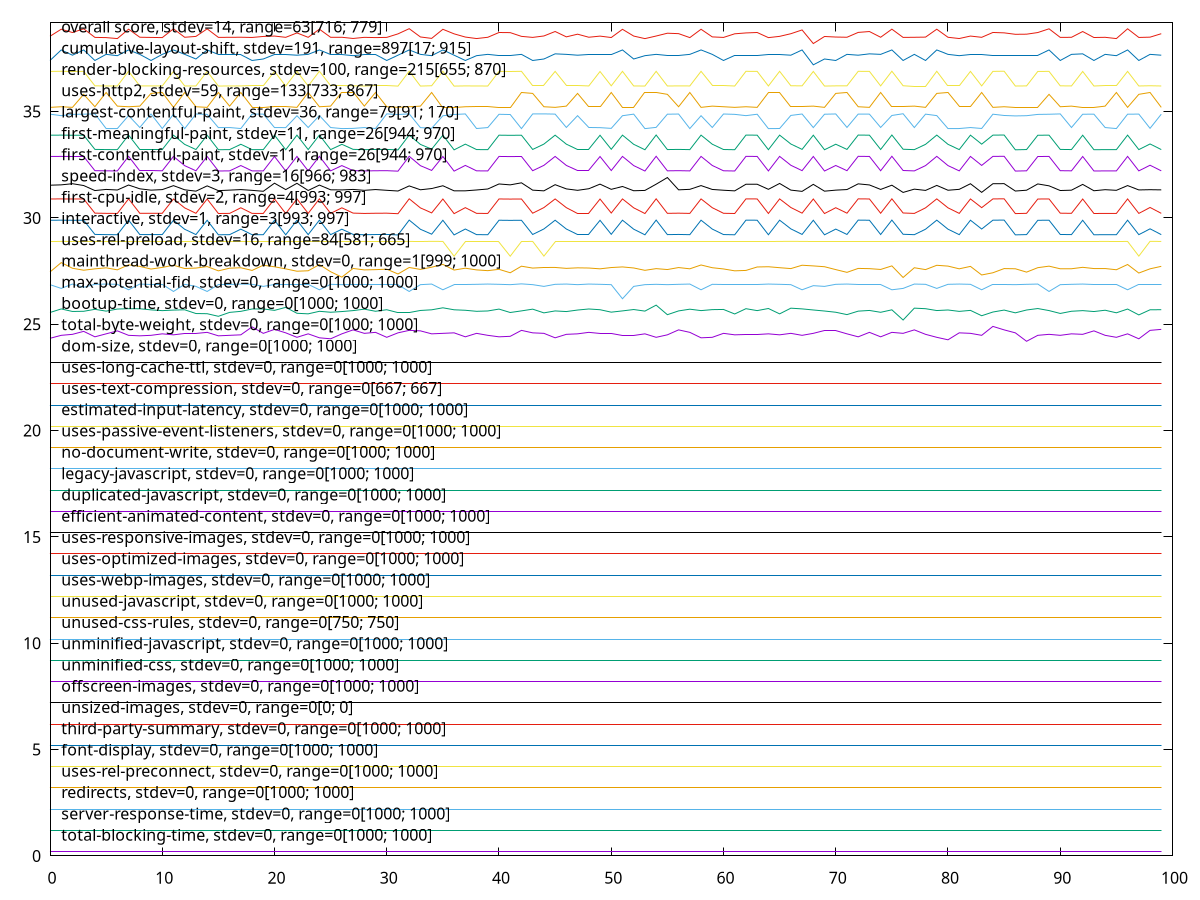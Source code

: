 $_totalBlockingTime <<EOF
0.2
0.2
0.2
0.2
0.2
0.2
0.2
0.2
0.2
0.2
0.2
0.2
0.2
0.2
0.2
0.2
0.2
0.2
0.2
0.2
0.2
0.2
0.2
0.2
0.2
0.2
0.2
0.2
0.2
0.2
0.2
0.2
0.2
0.2
0.2
0.2
0.2
0.2
0.2
0.2
0.2
0.2
0.2
0.2
0.2
0.2
0.2
0.2
0.2
0.2
0.2
0.2
0.2
0.2
0.2
0.2
0.2
0.2
0.2
0.2
0.2
0.2
0.2
0.2
0.2
0.2
0.2
0.2
0.2
0.2
0.2
0.2
0.2
0.2
0.2
0.2
0.2
0.2
0.2
0.2
0.2
0.2
0.2
0.2
0.2
0.2
0.2
0.2
0.2
0.2
0.2
0.2
0.2
0.2
0.2
0.2
0.2
0.2
0.2
0.2
EOF
$_serverResponseTime <<EOF
1.2
1.2
1.2
1.2
1.2
1.2
1.2
1.2
1.2
1.2
1.2
1.2
1.2
1.2
1.2
1.2
1.2
1.2
1.2
1.2
1.2
1.2
1.2
1.2
1.2
1.2
1.2
1.2
1.2
1.2
1.2
1.2
1.2
1.2
1.2
1.2
1.2
1.2
1.2
1.2
1.2
1.2
1.2
1.2
1.2
1.2
1.2
1.2
1.2
1.2
1.2
1.2
1.2
1.2
1.2
1.2
1.2
1.2
1.2
1.2
1.2
1.2
1.2
1.2
1.2
1.2
1.2
1.2
1.2
1.2
1.2
1.2
1.2
1.2
1.2
1.2
1.2
1.2
1.2
1.2
1.2
1.2
1.2
1.2
1.2
1.2
1.2
1.2
1.2
1.2
1.2
1.2
1.2
1.2
1.2
1.2
1.2
1.2
1.2
1.2
EOF
$_redirects <<EOF
2.2
2.2
2.2
2.2
2.2
2.2
2.2
2.2
2.2
2.2
2.2
2.2
2.2
2.2
2.2
2.2
2.2
2.2
2.2
2.2
2.2
2.2
2.2
2.2
2.2
2.2
2.2
2.2
2.2
2.2
2.2
2.2
2.2
2.2
2.2
2.2
2.2
2.2
2.2
2.2
2.2
2.2
2.2
2.2
2.2
2.2
2.2
2.2
2.2
2.2
2.2
2.2
2.2
2.2
2.2
2.2
2.2
2.2
2.2
2.2
2.2
2.2
2.2
2.2
2.2
2.2
2.2
2.2
2.2
2.2
2.2
2.2
2.2
2.2
2.2
2.2
2.2
2.2
2.2
2.2
2.2
2.2
2.2
2.2
2.2
2.2
2.2
2.2
2.2
2.2
2.2
2.2
2.2
2.2
2.2
2.2
2.2
2.2
2.2
2.2
EOF
$_usesRelPreconnect <<EOF
3.2
3.2
3.2
3.2
3.2
3.2
3.2
3.2
3.2
3.2
3.2
3.2
3.2
3.2
3.2
3.2
3.2
3.2
3.2
3.2
3.2
3.2
3.2
3.2
3.2
3.2
3.2
3.2
3.2
3.2
3.2
3.2
3.2
3.2
3.2
3.2
3.2
3.2
3.2
3.2
3.2
3.2
3.2
3.2
3.2
3.2
3.2
3.2
3.2
3.2
3.2
3.2
3.2
3.2
3.2
3.2
3.2
3.2
3.2
3.2
3.2
3.2
3.2
3.2
3.2
3.2
3.2
3.2
3.2
3.2
3.2
3.2
3.2
3.2
3.2
3.2
3.2
3.2
3.2
3.2
3.2
3.2
3.2
3.2
3.2
3.2
3.2
3.2
3.2
3.2
3.2
3.2
3.2
3.2
3.2
3.2
3.2
3.2
3.2
3.2
EOF
$_fontDisplay <<EOF
4.2
4.2
4.2
4.2
4.2
4.2
4.2
4.2
4.2
4.2
4.2
4.2
4.2
4.2
4.2
4.2
4.2
4.2
4.2
4.2
4.2
4.2
4.2
4.2
4.2
4.2
4.2
4.2
4.2
4.2
4.2
4.2
4.2
4.2
4.2
4.2
4.2
4.2
4.2
4.2
4.2
4.2
4.2
4.2
4.2
4.2
4.2
4.2
4.2
4.2
4.2
4.2
4.2
4.2
4.2
4.2
4.2
4.2
4.2
4.2
4.2
4.2
4.2
4.2
4.2
4.2
4.2
4.2
4.2
4.2
4.2
4.2
4.2
4.2
4.2
4.2
4.2
4.2
4.2
4.2
4.2
4.2
4.2
4.2
4.2
4.2
4.2
4.2
4.2
4.2
4.2
4.2
4.2
4.2
4.2
4.2
4.2
4.2
4.2
4.2
EOF
$_thirdPartySummary <<EOF
5.2
5.2
5.2
5.2
5.2
5.2
5.2
5.2
5.2
5.2
5.2
5.2
5.2
5.2
5.2
5.2
5.2
5.2
5.2
5.2
5.2
5.2
5.2
5.2
5.2
5.2
5.2
5.2
5.2
5.2
5.2
5.2
5.2
5.2
5.2
5.2
5.2
5.2
5.2
5.2
5.2
5.2
5.2
5.2
5.2
5.2
5.2
5.2
5.2
5.2
5.2
5.2
5.2
5.2
5.2
5.2
5.2
5.2
5.2
5.2
5.2
5.2
5.2
5.2
5.2
5.2
5.2
5.2
5.2
5.2
5.2
5.2
5.2
5.2
5.2
5.2
5.2
5.2
5.2
5.2
5.2
5.2
5.2
5.2
5.2
5.2
5.2
5.2
5.2
5.2
5.2
5.2
5.2
5.2
5.2
5.2
5.2
5.2
5.2
5.2
EOF
$_unsizedImages <<EOF
6.2
6.2
6.2
6.2
6.2
6.2
6.2
6.2
6.2
6.2
6.2
6.2
6.2
6.2
6.2
6.2
6.2
6.2
6.2
6.2
6.2
6.2
6.2
6.2
6.2
6.2
6.2
6.2
6.2
6.2
6.2
6.2
6.2
6.2
6.2
6.2
6.2
6.2
6.2
6.2
6.2
6.2
6.2
6.2
6.2
6.2
6.2
6.2
6.2
6.2
6.2
6.2
6.2
6.2
6.2
6.2
6.2
6.2
6.2
6.2
6.2
6.2
6.2
6.2
6.2
6.2
6.2
6.2
6.2
6.2
6.2
6.2
6.2
6.2
6.2
6.2
6.2
6.2
6.2
6.2
6.2
6.2
6.2
6.2
6.2
6.2
6.2
6.2
6.2
6.2
6.2
6.2
6.2
6.2
6.2
6.2
6.2
6.2
6.2
6.2
EOF
$_offscreenImages <<EOF
7.2
7.2
7.2
7.2
7.2
7.2
7.2
7.2
7.2
7.2
7.2
7.2
7.2
7.2
7.2
7.2
7.2
7.2
7.2
7.2
7.2
7.2
7.2
7.2
7.2
7.2
7.2
7.2
7.2
7.2
7.2
7.2
7.2
7.2
7.2
7.2
7.2
7.2
7.2
7.2
7.2
7.2
7.2
7.2
7.2
7.2
7.2
7.2
7.2
7.2
7.2
7.2
7.2
7.2
7.2
7.2
7.2
7.2
7.2
7.2
7.2
7.2
7.2
7.2
7.2
7.2
7.2
7.2
7.2
7.2
7.2
7.2
7.2
7.2
7.2
7.2
7.2
7.2
7.2
7.2
7.2
7.2
7.2
7.2
7.2
7.2
7.2
7.2
7.2
7.2
7.2
7.2
7.2
7.2
7.2
7.2
7.2
7.2
7.2
7.2
EOF
$_unminifiedCss <<EOF
8.2
8.2
8.2
8.2
8.2
8.2
8.2
8.2
8.2
8.2
8.2
8.2
8.2
8.2
8.2
8.2
8.2
8.2
8.2
8.2
8.2
8.2
8.2
8.2
8.2
8.2
8.2
8.2
8.2
8.2
8.2
8.2
8.2
8.2
8.2
8.2
8.2
8.2
8.2
8.2
8.2
8.2
8.2
8.2
8.2
8.2
8.2
8.2
8.2
8.2
8.2
8.2
8.2
8.2
8.2
8.2
8.2
8.2
8.2
8.2
8.2
8.2
8.2
8.2
8.2
8.2
8.2
8.2
8.2
8.2
8.2
8.2
8.2
8.2
8.2
8.2
8.2
8.2
8.2
8.2
8.2
8.2
8.2
8.2
8.2
8.2
8.2
8.2
8.2
8.2
8.2
8.2
8.2
8.2
8.2
8.2
8.2
8.2
8.2
8.2
EOF
$_unminifiedJavascript <<EOF
9.2
9.2
9.2
9.2
9.2
9.2
9.2
9.2
9.2
9.2
9.2
9.2
9.2
9.2
9.2
9.2
9.2
9.2
9.2
9.2
9.2
9.2
9.2
9.2
9.2
9.2
9.2
9.2
9.2
9.2
9.2
9.2
9.2
9.2
9.2
9.2
9.2
9.2
9.2
9.2
9.2
9.2
9.2
9.2
9.2
9.2
9.2
9.2
9.2
9.2
9.2
9.2
9.2
9.2
9.2
9.2
9.2
9.2
9.2
9.2
9.2
9.2
9.2
9.2
9.2
9.2
9.2
9.2
9.2
9.2
9.2
9.2
9.2
9.2
9.2
9.2
9.2
9.2
9.2
9.2
9.2
9.2
9.2
9.2
9.2
9.2
9.2
9.2
9.2
9.2
9.2
9.2
9.2
9.2
9.2
9.2
9.2
9.2
9.2
9.2
EOF
$_unusedCssRules <<EOF
10.2
10.2
10.2
10.2
10.2
10.2
10.2
10.2
10.2
10.2
10.2
10.2
10.2
10.2
10.2
10.2
10.2
10.2
10.2
10.2
10.2
10.2
10.2
10.2
10.2
10.2
10.2
10.2
10.2
10.2
10.2
10.2
10.2
10.2
10.2
10.2
10.2
10.2
10.2
10.2
10.2
10.2
10.2
10.2
10.2
10.2
10.2
10.2
10.2
10.2
10.2
10.2
10.2
10.2
10.2
10.2
10.2
10.2
10.2
10.2
10.2
10.2
10.2
10.2
10.2
10.2
10.2
10.2
10.2
10.2
10.2
10.2
10.2
10.2
10.2
10.2
10.2
10.2
10.2
10.2
10.2
10.2
10.2
10.2
10.2
10.2
10.2
10.2
10.2
10.2
10.2
10.2
10.2
10.2
10.2
10.2
10.2
10.2
10.2
10.2
EOF
$_unusedJavascript <<EOF
11.2
11.2
11.2
11.2
11.2
11.2
11.2
11.2
11.2
11.2
11.2
11.2
11.2
11.2
11.2
11.2
11.2
11.2
11.2
11.2
11.2
11.2
11.2
11.2
11.2
11.2
11.2
11.2
11.2
11.2
11.2
11.2
11.2
11.2
11.2
11.2
11.2
11.2
11.2
11.2
11.2
11.2
11.2
11.2
11.2
11.2
11.2
11.2
11.2
11.2
11.2
11.2
11.2
11.2
11.2
11.2
11.2
11.2
11.2
11.2
11.2
11.2
11.2
11.2
11.2
11.2
11.2
11.2
11.2
11.2
11.2
11.2
11.2
11.2
11.2
11.2
11.2
11.2
11.2
11.2
11.2
11.2
11.2
11.2
11.2
11.2
11.2
11.2
11.2
11.2
11.2
11.2
11.2
11.2
11.2
11.2
11.2
11.2
11.2
11.2
EOF
$_usesWebpImages <<EOF
12.2
12.2
12.2
12.2
12.2
12.2
12.2
12.2
12.2
12.2
12.2
12.2
12.2
12.2
12.2
12.2
12.2
12.2
12.2
12.2
12.2
12.2
12.2
12.2
12.2
12.2
12.2
12.2
12.2
12.2
12.2
12.2
12.2
12.2
12.2
12.2
12.2
12.2
12.2
12.2
12.2
12.2
12.2
12.2
12.2
12.2
12.2
12.2
12.2
12.2
12.2
12.2
12.2
12.2
12.2
12.2
12.2
12.2
12.2
12.2
12.2
12.2
12.2
12.2
12.2
12.2
12.2
12.2
12.2
12.2
12.2
12.2
12.2
12.2
12.2
12.2
12.2
12.2
12.2
12.2
12.2
12.2
12.2
12.2
12.2
12.2
12.2
12.2
12.2
12.2
12.2
12.2
12.2
12.2
12.2
12.2
12.2
12.2
12.2
12.2
EOF
$_usesOptimizedImages <<EOF
13.2
13.2
13.2
13.2
13.2
13.2
13.2
13.2
13.2
13.2
13.2
13.2
13.2
13.2
13.2
13.2
13.2
13.2
13.2
13.2
13.2
13.2
13.2
13.2
13.2
13.2
13.2
13.2
13.2
13.2
13.2
13.2
13.2
13.2
13.2
13.2
13.2
13.2
13.2
13.2
13.2
13.2
13.2
13.2
13.2
13.2
13.2
13.2
13.2
13.2
13.2
13.2
13.2
13.2
13.2
13.2
13.2
13.2
13.2
13.2
13.2
13.2
13.2
13.2
13.2
13.2
13.2
13.2
13.2
13.2
13.2
13.2
13.2
13.2
13.2
13.2
13.2
13.2
13.2
13.2
13.2
13.2
13.2
13.2
13.2
13.2
13.2
13.2
13.2
13.2
13.2
13.2
13.2
13.2
13.2
13.2
13.2
13.2
13.2
13.2
EOF
$_usesResponsiveImages <<EOF
14.2
14.2
14.2
14.2
14.2
14.2
14.2
14.2
14.2
14.2
14.2
14.2
14.2
14.2
14.2
14.2
14.2
14.2
14.2
14.2
14.2
14.2
14.2
14.2
14.2
14.2
14.2
14.2
14.2
14.2
14.2
14.2
14.2
14.2
14.2
14.2
14.2
14.2
14.2
14.2
14.2
14.2
14.2
14.2
14.2
14.2
14.2
14.2
14.2
14.2
14.2
14.2
14.2
14.2
14.2
14.2
14.2
14.2
14.2
14.2
14.2
14.2
14.2
14.2
14.2
14.2
14.2
14.2
14.2
14.2
14.2
14.2
14.2
14.2
14.2
14.2
14.2
14.2
14.2
14.2
14.2
14.2
14.2
14.2
14.2
14.2
14.2
14.2
14.2
14.2
14.2
14.2
14.2
14.2
14.2
14.2
14.2
14.2
14.2
14.2
EOF
$_efficientAnimatedContent <<EOF
15.2
15.2
15.2
15.2
15.2
15.2
15.2
15.2
15.2
15.2
15.2
15.2
15.2
15.2
15.2
15.2
15.2
15.2
15.2
15.2
15.2
15.2
15.2
15.2
15.2
15.2
15.2
15.2
15.2
15.2
15.2
15.2
15.2
15.2
15.2
15.2
15.2
15.2
15.2
15.2
15.2
15.2
15.2
15.2
15.2
15.2
15.2
15.2
15.2
15.2
15.2
15.2
15.2
15.2
15.2
15.2
15.2
15.2
15.2
15.2
15.2
15.2
15.2
15.2
15.2
15.2
15.2
15.2
15.2
15.2
15.2
15.2
15.2
15.2
15.2
15.2
15.2
15.2
15.2
15.2
15.2
15.2
15.2
15.2
15.2
15.2
15.2
15.2
15.2
15.2
15.2
15.2
15.2
15.2
15.2
15.2
15.2
15.2
15.2
15.2
EOF
$_duplicatedJavascript <<EOF
16.2
16.2
16.2
16.2
16.2
16.2
16.2
16.2
16.2
16.2
16.2
16.2
16.2
16.2
16.2
16.2
16.2
16.2
16.2
16.2
16.2
16.2
16.2
16.2
16.2
16.2
16.2
16.2
16.2
16.2
16.2
16.2
16.2
16.2
16.2
16.2
16.2
16.2
16.2
16.2
16.2
16.2
16.2
16.2
16.2
16.2
16.2
16.2
16.2
16.2
16.2
16.2
16.2
16.2
16.2
16.2
16.2
16.2
16.2
16.2
16.2
16.2
16.2
16.2
16.2
16.2
16.2
16.2
16.2
16.2
16.2
16.2
16.2
16.2
16.2
16.2
16.2
16.2
16.2
16.2
16.2
16.2
16.2
16.2
16.2
16.2
16.2
16.2
16.2
16.2
16.2
16.2
16.2
16.2
16.2
16.2
16.2
16.2
16.2
16.2
EOF
$_legacyJavascript <<EOF
17.2
17.2
17.2
17.2
17.2
17.2
17.2
17.2
17.2
17.2
17.2
17.2
17.2
17.2
17.2
17.2
17.2
17.2
17.2
17.2
17.2
17.2
17.2
17.2
17.2
17.2
17.2
17.2
17.2
17.2
17.2
17.2
17.2
17.2
17.2
17.2
17.2
17.2
17.2
17.2
17.2
17.2
17.2
17.2
17.2
17.2
17.2
17.2
17.2
17.2
17.2
17.2
17.2
17.2
17.2
17.2
17.2
17.2
17.2
17.2
17.2
17.2
17.2
17.2
17.2
17.2
17.2
17.2
17.2
17.2
17.2
17.2
17.2
17.2
17.2
17.2
17.2
17.2
17.2
17.2
17.2
17.2
17.2
17.2
17.2
17.2
17.2
17.2
17.2
17.2
17.2
17.2
17.2
17.2
17.2
17.2
17.2
17.2
17.2
17.2
EOF
$_noDocumentWrite <<EOF
18.2
18.2
18.2
18.2
18.2
18.2
18.2
18.2
18.2
18.2
18.2
18.2
18.2
18.2
18.2
18.2
18.2
18.2
18.2
18.2
18.2
18.2
18.2
18.2
18.2
18.2
18.2
18.2
18.2
18.2
18.2
18.2
18.2
18.2
18.2
18.2
18.2
18.2
18.2
18.2
18.2
18.2
18.2
18.2
18.2
18.2
18.2
18.2
18.2
18.2
18.2
18.2
18.2
18.2
18.2
18.2
18.2
18.2
18.2
18.2
18.2
18.2
18.2
18.2
18.2
18.2
18.2
18.2
18.2
18.2
18.2
18.2
18.2
18.2
18.2
18.2
18.2
18.2
18.2
18.2
18.2
18.2
18.2
18.2
18.2
18.2
18.2
18.2
18.2
18.2
18.2
18.2
18.2
18.2
18.2
18.2
18.2
18.2
18.2
18.2
EOF
$_usesPassiveEventListeners <<EOF
19.2
19.2
19.2
19.2
19.2
19.2
19.2
19.2
19.2
19.2
19.2
19.2
19.2
19.2
19.2
19.2
19.2
19.2
19.2
19.2
19.2
19.2
19.2
19.2
19.2
19.2
19.2
19.2
19.2
19.2
19.2
19.2
19.2
19.2
19.2
19.2
19.2
19.2
19.2
19.2
19.2
19.2
19.2
19.2
19.2
19.2
19.2
19.2
19.2
19.2
19.2
19.2
19.2
19.2
19.2
19.2
19.2
19.2
19.2
19.2
19.2
19.2
19.2
19.2
19.2
19.2
19.2
19.2
19.2
19.2
19.2
19.2
19.2
19.2
19.2
19.2
19.2
19.2
19.2
19.2
19.2
19.2
19.2
19.2
19.2
19.2
19.2
19.2
19.2
19.2
19.2
19.2
19.2
19.2
19.2
19.2
19.2
19.2
19.2
19.2
EOF
$_estimatedInputLatency <<EOF
20.2
20.2
20.2
20.2
20.2
20.2
20.2
20.2
20.2
20.2
20.2
20.2
20.2
20.2
20.2
20.2
20.2
20.2
20.2
20.2
20.2
20.2
20.2
20.2
20.2
20.2
20.2
20.2
20.2
20.2
20.2
20.2
20.2
20.2
20.2
20.2
20.2
20.2
20.2
20.2
20.2
20.2
20.2
20.2
20.2
20.2
20.2
20.2
20.2
20.2
20.2
20.2
20.2
20.2
20.2
20.2
20.2
20.2
20.2
20.2
20.2
20.2
20.2
20.2
20.2
20.2
20.2
20.2
20.2
20.2
20.2
20.2
20.2
20.2
20.2
20.2
20.2
20.2
20.2
20.2
20.2
20.2
20.2
20.2
20.2
20.2
20.2
20.2
20.2
20.2
20.2
20.2
20.2
20.2
20.2
20.2
20.2
20.2
20.2
20.2
EOF
$_usesTextCompression <<EOF
21.2
21.2
21.2
21.2
21.2
21.2
21.2
21.2
21.2
21.2
21.2
21.2
21.2
21.2
21.2
21.2
21.2
21.2
21.2
21.2
21.2
21.2
21.2
21.2
21.2
21.2
21.2
21.2
21.2
21.2
21.2
21.2
21.2
21.2
21.2
21.2
21.2
21.2
21.2
21.2
21.2
21.2
21.2
21.2
21.2
21.2
21.2
21.2
21.2
21.2
21.2
21.2
21.2
21.2
21.2
21.2
21.2
21.2
21.2
21.2
21.2
21.2
21.2
21.2
21.2
21.2
21.2
21.2
21.2
21.2
21.2
21.2
21.2
21.2
21.2
21.2
21.2
21.2
21.2
21.2
21.2
21.2
21.2
21.2
21.2
21.2
21.2
21.2
21.2
21.2
21.2
21.2
21.2
21.2
21.2
21.2
21.2
21.2
21.2
21.2
EOF
$_usesLongCacheTtl <<EOF
22.2
22.2
22.2
22.2
22.2
22.2
22.2
22.2
22.2
22.2
22.2
22.2
22.2
22.2
22.2
22.2
22.2
22.2
22.2
22.2
22.2
22.2
22.2
22.2
22.2
22.2
22.2
22.2
22.2
22.2
22.2
22.2
22.2
22.2
22.2
22.2
22.2
22.2
22.2
22.2
22.2
22.2
22.2
22.2
22.2
22.2
22.2
22.2
22.2
22.2
22.2
22.2
22.2
22.2
22.2
22.2
22.2
22.2
22.2
22.2
22.2
22.2
22.2
22.2
22.2
22.2
22.2
22.2
22.2
22.2
22.2
22.2
22.2
22.2
22.2
22.2
22.2
22.2
22.2
22.2
22.2
22.2
22.2
22.2
22.2
22.2
22.2
22.2
22.2
22.2
22.2
22.2
22.2
22.2
22.2
22.2
22.2
22.2
22.2
22.2
EOF
$_domSize <<EOF
23.2
23.2
23.2
23.2
23.2
23.2
23.2
23.2
23.2
23.2
23.2
23.2
23.2
23.2
23.2
23.2
23.2
23.2
23.2
23.2
23.2
23.2
23.2
23.2
23.2
23.2
23.2
23.2
23.2
23.2
23.2
23.2
23.2
23.2
23.2
23.2
23.2
23.2
23.2
23.2
23.2
23.2
23.2
23.2
23.2
23.2
23.2
23.2
23.2
23.2
23.2
23.2
23.2
23.2
23.2
23.2
23.2
23.2
23.2
23.2
23.2
23.2
23.2
23.2
23.2
23.2
23.2
23.2
23.2
23.2
23.2
23.2
23.2
23.2
23.2
23.2
23.2
23.2
23.2
23.2
23.2
23.2
23.2
23.2
23.2
23.2
23.2
23.2
23.2
23.2
23.2
23.2
23.2
23.2
23.2
23.2
23.2
23.2
23.2
23.2
EOF
$_totalByteWeight <<EOF
24.340045196118872
24.480065283282816
24.526730276019155
24.66672525422817
24.410048962462113
24.550062772387324
24.690051473357606
24.480065283282816
24.456726509675914
24.480065283282816
24.550062772387324
24.503391502412253
24.550062772387324
24.550062772387324
24.62006026149183
24.456726509675914
24.480065283282816
24.503391502412253
24.87667378087056
24.57339526875549
24.76004268522338
24.59672776512366
24.386716466093944
24.550062772387324
24.363383969725774
24.31670642251197
24.550062772387324
24.73671646609394
24.57339526875549
24.62006026149183
24.386716466093944
24.59672776512366
24.713383969725772
24.690051473357606
24.550062772387324
24.57339526875549
24.59672776512366
24.410048962462113
24.57339526875549
24.480065283282816
24.410048962462113
24.43338773606901
24.713383969725772
24.59672776512366
24.57339526875549
24.363383969725774
24.526730276019155
24.550062772387324
24.62006026149183
24.550062772387324
24.550062772387324
24.480065283282816
24.480065283282816
24.550062772387324
24.386716466093944
24.503391502412253
24.73671646609394
24.62006026149183
24.363383969725774
24.386716466093944
24.57339526875549
24.503391502412253
24.526730276019155
24.526730276019155
24.550062772387324
24.503391502412253
24.57339526875549
24.480065283282816
24.57339526875549
24.713383969725772
24.713383969725772
24.550062772387324
24.410048962462113
24.62006026149183
24.410048962462113
24.62006026149183
24.57339526875549
24.73671646609394
24.526730276019155
24.386716466093944
24.27002887529817
24.59672776512366
24.57339526875549
24.480065283282816
24.9
24.73671646609394
24.59672776512366
24.2
24.480065283282816
24.526730276019155
24.480065283282816
24.550062772387324
24.526730276019155
24.690051473357606
24.480065283282816
24.386716466093944
24.550062772387324
24.31670642251197
24.713383969725772
24.76004268522338
EOF
$_bootupTime <<EOF
25.553544315052257
25.720897600462223
25.60252570932446
25.610886692529817
25.70297479363959
25.618478340698015
25.715727071393108
25.733712390978877
25.72974557916903
25.677338885280378
25.64163182529707
25.66750254871665
25.680870845533498
25.50541652745453
25.496809404318398
25.374951891029244
25.558971439784376
25.607889899761425
25.718455391725353
25.720897600462223
25.6544102684553
25.79544448551881
25.517375607982327
25.490486480599166
25.61022201476584
25.56542637255511
25.598132646080117
25.64257671755392
25.710776738480284
25.611550640217732
25.68408761717364
25.537370209889293
25.537370209889293
25.649458136426457
25.680283833956715
25.77443260083651
25.681164101444665
25.658401550850424
25.609556606925793
25.625650742685398
25.71408260112891
25.553180950110313
25.629204513960985
25.711329284382792
25.53625348032413
25.62759183242549
25.597793425796638
25.669304515509292
25.71927085627108
25.684379065277405
25.569694970867296
25.628882333131397
25.69333298758189
25.619461509800036
25.9
25.450575125491447
25.62823743695225
25.709392627247386
25.642891336881394
25.68873114865686
25.697041478489457
25.484109935400312
25.732921762056463
25.642261933090193
25.741802854927688
25.489294970385544
25.757056355900062
25.723596474393148
25.67229438993782
25.623052632288633
25.56542637255511
25.45432654313341
25.61716492516416
25.65039001768485
25.56328168719784
25.679402084588176
25.2
25.75830369954996
25.73239391706085
25.645401994595126
25.671697757001457
25.605883824560088
25.65348509694361
25.401505496311856
25.57569495326104
25.667803296598876
25.537742053274123
25.671399186310357
25.7397288000841
25.644148058532185
25.508908815895712
25.6118823468017
25.64163182529707
25.598810530398648
25.659928982968157
25.539598297745705
25.71627398093456
25.439638203604133
25.681164101444665
25.685252427462565
EOF
$_maxPotentialFid <<EOF
26.86298050522678
26.68640821693876
26.891015864575046
26.73910348839692
26.878942737067746
26.891015864575046
26.878942737067746
26.621708521489413
26.891015864575046
26.878942737067746
26.878942737067746
26.543012632799233
26.878942737067746
26.7815906754882
26.543012632799233
26.878942737067746
26.878942737067746
26.891015864575046
26.878942737067746
26.7815906754882
26.891015864575046
26.891015864575046
26.878942737067746
26.878942737067746
26.621708521489413
26.878942737067746
26.86298050522678
26.878942737067746
26.878942737067746
26.878942737067746
26.878942737067746
26.878942737067746
26.543012632799233
26.86298050522678
26.891015864575046
26.621708521489413
26.86298050522678
26.86298050522678
26.878942737067746
26.891015864575046
26.878942737067746
26.86298050522678
26.9
26.86298050522678
26.7815906754882
26.878942737067746
26.891015864575046
26.86298050522678
26.891015864575046
26.878942737067746
26.86298050522678
26.2
26.7815906754882
26.86298050522678
26.878942737067746
26.86298050522678
26.878942737067746
26.891015864575046
26.621708521489413
26.878942737067746
26.86298050522678
26.86298050522678
26.878942737067746
26.878942737067746
26.891015864575046
26.878942737067746
26.86298050522678
26.621708521489413
26.815477170194768
26.7815906754882
26.878942737067746
26.891015864575046
26.878942737067746
26.878942737067746
26.878942737067746
26.621708521489413
26.68640821693876
26.891015864575046
26.878942737067746
26.68640821693876
26.878942737067746
26.891015864575046
26.878942737067746
26.621708521489413
26.878942737067746
26.878942737067746
26.86298050522678
26.878942737067746
26.891015864575046
26.543012632799233
26.86298050522678
26.878942737067746
26.891015864575046
26.878942737067746
26.878942737067746
26.878942737067746
26.621708521489413
26.878942737067746
26.878942737067746
26.878942737067746
EOF
$_mainthreadWorkBreakdown <<EOF
27.458884877896697
27.9
27.63502015245056
27.54189231563489
27.60626509001205
27.654403559304114
27.559666995937317
27.797047942618793
27.72139040685131
27.596790045778963
27.673937717537484
27.776675167471176
27.621082592165102
27.643246860110892
27.713492319407692
27.51219904871245
27.636745289637258
27.658612436220164
27.532061783569937
27.777150285864817
27.703129819730965
27.60495205085722
27.494744390093
27.51574176974473
27.80476937195714
27.470741442549315
27.217117031908828
27.624847064878857
27.557034900937335
27.568829193101863
27.591090737103656
27.364525398048382
27.67053943706132
27.578671961143495
27.68388186478041
27.816613442744146
27.549936688215844
27.636480081266235
27.556691113699653
27.52146427349471
27.58376885534807
27.422229022787572
27.731180703627835
27.642298114938008
27.67030903069477
27.672022916655568
27.62926557518522
27.653830550025216
27.645010116420003
27.607166826360128
27.667616758478708
27.696933451787064
27.64755721755272
27.536710729990038
27.616492345440278
27.57363502697408
27.667180138852608
27.608067766290795
27.788044249342235
27.6594157227194
27.60174444592341
27.51315278998967
27.5318859730368
27.694043749711927
27.70544857490062
27.660373595467917
27.618574056266276
27.776290339151117
27.74451717740001
27.70628578590081
27.570895522889323
27.441388008896972
27.626750772541502
27.616140462663264
27.57788563662025
27.7449643815528
27.2
27.65804194992154
27.571234811889195
27.773409531739777
27.73549890533357
27.607576443212245
27.721874108947635
27.31823188086839
27.422036277382578
27.618763089183837
27.609894499307913
27.452442798989686
27.66169232268565
27.733020407875397
27.608858844280235
27.610847459440066
27.677984094470677
27.6198695678669
27.620786210692565
27.564058632754843
27.81096383179189
27.408990666191766
27.607631046362197
27.723975072480016
EOF
$_usesRelPreload <<EOF
28.890789473684208
28.895394736842103
28.890789473684208
28.890789473684208
28.895394736842103
28.895394736842103
28.890789473684208
28.895394736842103
28.895394736842103
28.895394736842103
28.895394736842103
28.890789473684208
28.890789473684208
28.895394736842103
28.890789473684208
28.890789473684208
28.895394736842103
28.895394736842103
28.895394736842103
28.895394736842103
28.895394736842103
28.890789473684208
28.895394736842103
28.895394736842103
28.895394736842103
28.895394736842103
28.895394736842103
28.895394736842103
28.890789473684208
28.895394736842103
28.895394736842103
28.890789473684208
28.895394736842103
28.890789473684208
28.9
28.895394736842103
28.2
28.895394736842103
28.895394736842103
28.890789473684208
28.890789473684208
28.2
28.890789473684208
28.895394736842103
28.204605263157895
28.895394736842103
28.895394736842103
28.895394736842103
28.895394736842103
28.890789473684208
28.895394736842103
28.895394736842103
28.895394736842103
28.890789473684208
28.895394736842103
28.895394736842103
28.895394736842103
28.895394736842103
28.895394736842103
28.895394736842103
28.895394736842103
28.890789473684208
28.895394736842103
28.895394736842103
28.890789473684208
28.895394736842103
28.9
28.895394736842103
28.890789473684208
28.890789473684208
28.895394736842103
28.895394736842103
28.895394736842103
28.890789473684208
28.895394736842103
28.895394736842103
28.9
28.895394736842103
28.890789473684208
28.895394736842103
28.890789473684208
28.895394736842103
28.895394736842103
28.895394736842103
28.895394736842103
28.895394736842103
28.890789473684208
28.895394736842103
28.890789473684208
28.895394736842103
28.895394736842103
28.895394736842103
28.890789473684208
28.890789473684208
28.895394736842103
28.890789473684208
28.895394736842103
28.204605263157895
28.9
28.895394736842103
EOF
$_interactive <<EOF
29.89203040454319
29.894799515295848
29.890268482265355
29.8913877882489
29.224915069722393
29.21590010780002
29.211632439044763
29.8973715613759
29.218321996404313
29.21851533070054
29.217295362819055
29.891333340671252
29.466903326097757
29.21791587708309
29.890662790078302
29.208540273713385
29.214152843921028
29.47335296990702
29.21337415995544
29.212217505567832
29.89242445358776
29.20760397632699
29.8936102035646
29.214963777320467
29.89789182676372
29.214143406045835
29.47117089359986
29.226634947784145
29.211669311872516
29.22001353432756
29.22355155909663
29.2
29.898901777217063
29.466833028389118
29.23640804832126
29.8907893834103
29.201998309993346
29.479396233094057
29.215827628815557
29.211104100032284
29.89215201915287
29.886436620058053
29.890664621564305
29.221997811743474
29.48217745865994
29.893037150805423
29.478380007292465
29.218277307071
29.21826955096758
29.888958469948705
29.230163595483322
29.894310646951322
29.470729058173287
29.207135104588648
29.899876878440367
29.216121226180682
29.223798887883593
29.213485049100555
29.894330489247906
29.47636664615875
29.21862796178319
29.208524313586885
29.89612259379045
29.893374174372788
29.209983205598135
29.895332792311077
29.485930223383647
29.22539242364094
29.891566665903287
29.2072808845111
29.476049452559106
29.223563898652195
29.897511599350047
29.892252134004067
29.22059316553075
29.9
29.232315638133784
29.212701471756695
29.47038510976877
29.896506784208352
29.470595202573268
29.21398591640603
29.893246320183724
29.478793585230928
29.89432250676385
29.89953849602776
29.204562974564702
29.21681714330306
29.889367064194467
29.893347691679384
29.22311409924424
29.216337328769743
29.890399935999042
29.20837268597196
29.212798880385836
29.211487349832403
29.89451224394641
29.213729205403435
29.488070716006245
29.215764207516514
EOF
$_firstCpuIdle <<EOF
30.892299058326877
30.894975742208434
30.890595437930433
30.89167775178366
30.22556088294087
30.216316653826617
30.21193870252191
30.897461063074687
30.218800628771962
30.21899890369986
30.217747721069866
30.891625107329453
30.471689037441312
30.21838412361563
30.89097673231925
30.208765932673895
30.21452437358967
30.4781917078574
30.213725567176777
30.212538954191558
30.892680014401844
30.207805112975706
30.893826246681787
30.215356223173384
30.8979636830798
30.21451469204782
30.475992050122457
30.227323929120587
30.211976532988253
30.220535315484504
30.2241630184256
30.2
30.898939280905218
30.471618144135284
30.237338833205172
30.891099143486056
30.202051509763784
30.48428173981616
30.216242311235916
30.211396632647723
30.89241663418275
30.88688901548556
30.89097850331436
30.222569983697863
30.48708353640439
30.893272314482317
30.483257847544536
30.218754797080603
30.21874684270146
30.889328518873516
30.230940568629226
30.894503262190934
30.475546610013872
30.20732394098812
30.899881090682765
30.21654345568493
30.224416587262258
30.213839324152186
30.894522439907643
30.481229060735853
30.21911441199112
30.208749554989563
30.89625431422471
30.893598097935005
30.210246550888712
30.89549110742593
30.490863102141727
30.226050236623855
30.89185070295449
30.2074735467005
30.480909408246838
30.224175669395233
30.897596354913784
30.892513422865285
30.221129691615754
30.9
30.233145894812232
30.21303546562732
30.475199845114982
30.89662553913454
30.475411659392563
30.214353135538403
30.89347450952814
30.483674555222244
30.8945147247877
30.899554274997257
30.204684095385947
30.21725724053326
30.889723695588888
30.893572498992416
30.22371451227787
30.216765109919034
30.8907225554579
30.208593959629745
30.213135397518624
30.211789844330855
30.894698104744137
30.214089792194528
30.493018388316457
30.21617725895977
EOF
$_speedIndex <<EOF
31.5399582603183
31.555781147036946
31.609739083142426
31.524198231384048
31.28761917558982
31.341149712904855
31.314260601418635
31.5483839507412
31.370026752145076
31.30684484918649
31.33234042131133
31.51903735915072
31.322981607710677
31.259701031246813
31.50804139343319
31.28395584626919
31.308296118990693
31.333457289432864
31.297748942923977
31.253316648260576
31.63413965282143
31.333066907593583
31.62820909473004
31.291565014005982
31.545849202059312
31.323669152863037
31.317764955167313
31.34087276651947
31.297851614069447
31.335330699529976
31.29955776785739
31.26608610221575
31.506244824856072
31.324599165715476
31.382613155776568
31.513807519405926
31.27421453282908
31.275601481181567
31.315119834490186
31.361061003471292
31.59765505675294
31.55572542411242
31.65172510731535
31.30727532480126
31.274108977513137
31.56414627060441
31.365783630518592
31.298894688384014
31.373901629266957
31.589829865466708
31.345092236552865
31.479609320201728
31.27894570695755
31.293795890125327
31.58708617967269
31.9
31.321783664672896
31.34508994019505
31.521216663071577
31.33963839377181
31.30309756328084
31.273113201435667
31.584716956234942
31.58496477398564
31.34571450063768
31.621856256885476
31.308902172069917
31.24941323820265
31.57966971921123
31.25888438585405
31.3074723814054
31.334944312492492
31.603272564143793
31.55185620942032
31.340612555749253
31.539535568105546
31.2
31.35429065277252
31.294840952233695
31.52959581819737
31.302886993737857
31.34472436495278
31.608423557510836
31.202874123742063
31.608433328169696
31.612431011878932
31.264961676240535
31.304247338129294
31.59911629433584
31.510016108103013
31.289284285626803
31.30548048481007
31.577420789870768
31.278603792904857
31.328892967296238
31.299164763470927
31.521997568713186
31.317145195122553
31.328218170312518
31.319757134255823
EOF
$_firstContentfulPaint <<EOF
32.8915479067523
32.89448316428706
32.88968109901626
32.89086696145688
32.22365341501964
32.21508564144261
32.21103336170551
32.89721096457273
32.217386351061485
32.21757004481459
32.21641099175088
32.89080927028347
32.45778793242751
32.2170004985872
32.890098823584054
32.208098735189104
32.2134262757057
32.464143367375016
32.21268689219939
32.21158875998955
32.89196550139745
32.20721038452951
32.89322229826127
32.21419636478572
32.89776290335397
32.21341731369168
32.46199246137262
32.22528918363893
32.211068363430606
32.2189937062062
32.22235686078566
32.2
32.8988345003965
32.457718696110895
32.23459169760918
32.89023294175753
32.20189415107075
32.4701040664633
32.21501680070373
32.2105318525077
32.89167678475208
32.885623352622844
32.89010076391181
32.220879707642496
32.472849156313444
32.89261487322823
32.46910133727926
32.217343890838144
32.21733652163669
32.88829352061292
32.228646477474975
32.89396484778348
32.46155702501449
32.206765565854006
32.89986932348343
32.215295664512354
32.222592026235986
32.21279217991803
32.893985884359054
32.46711517848982
32.217677061834955
32.20808359141096
32.89588619144836
32.89297210352669
32.20946799864093
32.89504862132032
32.47655502754145
32.22410738548794
32.89105649969297
32.20690386423426
32.46680232649523
32.22236859330708
32.89735952239864
32.89178288123518
32.21954457671147
32.900000000000006
32.23069481650881
32.21204821824348
32.46121807839287
32.8962936654577
32.461425113852876
32.21326776644649
32.89283658087399
32.469509403524704
32.893977421411016
32.899510193673585
32.20432589204493
32.21595670332637
32.888726269612775
32.89294403216978
32.221940934258186
32.21550092962088
32.88982035580585
32.207939721079875
32.21214069779981
32.21089563672337
32.894178582425006
32.21302400860273
32.47866973447759
32.21495656354007
EOF
$_firstMeaningfulPaint <<EOF
33.8915479067523
33.89448316428706
33.88968109901626
33.89086696145688
33.22365341501964
33.21508564144261
33.21103336170551
33.89721096457273
33.217386351061485
33.21757004481459
33.21641099175088
33.89080927028347
33.45778793242751
33.2170004985872
33.890098823584054
33.208098735189104
33.2134262757057
33.464143367375016
33.21268689219939
33.21158875998955
33.89196550139745
33.20721038452951
33.89322229826127
33.21419636478572
33.89776290335397
33.21341731369168
33.46199246137262
33.22528918363893
33.211068363430606
33.2189937062062
33.22235686078566
33.2
33.8988345003965
33.457718696110895
33.23459169760918
33.89023294175753
33.20189415107075
33.4701040664633
33.21501680070373
33.2105318525077
33.89167678475208
33.885623352622844
33.89010076391181
33.220879707642496
33.472849156313444
33.89261487322823
33.46910133727926
33.217343890838144
33.21733652163669
33.88829352061292
33.228646477474975
33.89396484778348
33.46155702501449
33.206765565854006
33.89986932348343
33.215295664512354
33.222592026235986
33.21279217991803
33.893985884359054
33.46711517848982
33.217677061834955
33.20808359141096
33.89588619144836
33.89297210352669
33.20946799864093
33.89504862132032
33.47655502754145
33.22410738548794
33.89105649969297
33.20690386423426
33.46680232649523
33.22236859330708
33.89735952239864
33.89178288123518
33.21954457671147
33.900000000000006
33.23069481650881
33.21204821824348
33.46121807839287
33.8962936654577
33.461425113852876
33.21326776644649
33.89283658087399
33.469509403524704
33.893977421411016
33.899510193673585
33.20432589204493
33.21595670332637
33.888726269612775
33.89294403216978
33.221940934258186
33.21550092962088
33.88982035580585
33.207939721079875
33.21214069779981
33.21089563672337
33.894178582425006
33.21302400860273
33.47866973447759
33.21495656354007
EOF
$_largestContentfulPaint <<EOF
34.880913959986145
34.80967231173319
34.870295985476005
34.87975227044313
34.893299039975844
34.20408403176033
34.20307025153558
34.81373095723504
34.25359429197526
34.88754654580374
34.20486835119718
34.872360638828034
34.2
34.88700885308125
34.87103892416822
34.24801966607165
34.2512079697531
34.20445439103575
34.88295155120128
34.881919653209636
34.2499120212133
34.24749393246588
34.80655015236334
34.25166157135893
34.81379466269696
34.25120307082476
34.20217607279883
34.21123834977267
34.249802678434136
34.20638960524308
34.89207009113577
34.86304476223127
34.895340631336545
34.24735570785846
34.2166559743455
34.80482508072499
34.86496037419591
34.89080680113461
34.20533600579376
34.24947933123268
34.873981034537294
34.862802411199915
34.20081110446686
34.89067115161359
34.89350211319356
34.882701325929844
34.255004593908446
34.809176069260026
34.2535612581794
34.245930407501604
34.21211617532721
34.807199770612314
34.88164714060387
34.20064873096144
34.25859191276283
34.87864744493173
34.88613728954312
34.20274746095007
34.80795367781774
34.253625497011704
34.8876468253259
34.871211248178405
34.81061777098309
34.87640706863436
34.200793205885326
34.20556716228016
34.82080675964229
34.88771172468773
34.24892706966268
34.87753847097837
34.88952164451286
34.25538858305967
34.884550694382675
34.881309114444775
34.254900905970146
34.818760181673206
34.900000000000006
34.25037342035568
34.88129470585212
34.81234634140787
34.20184175429096
34.2043505528137
34.25086184389987
34.207345175148596
34.87823328430327
34.818321032671605
34.79754891846386
34.807927659240995
34.86842366227573
34.87633847210984
34.8916768863032
34.252457963719614
34.877974373429176
34.8785051336112
34.25042764465798
34.202988041999774
34.87854621739202
34.88326696715306
34.214072043885295
34.87829399806797
EOF
$_usesHttp2 <<EOF
35.2
35.22916666666667
35.2
35.8125
35.22916666666667
35.900000000000006
35.25833333333334
35.22916666666667
35.25833333333334
35.85625
35.900000000000006
35.2
35.900000000000006
35.22916666666667
35.2
35.900000000000006
35.25833333333334
35.900000000000006
35.2
35.2
35.25833333333334
35.25833333333334
35.2
35.900000000000006
35.22916666666667
35.25833333333334
35.900000000000006
35.900000000000006
35.25833333333334
35.900000000000006
35.22916666666667
35.2
35.22916666666667
35.25833333333334
35.900000000000006
35.2
35.2
35.22916666666667
35.25833333333334
35.25833333333334
35.2
35.2
35.900000000000006
35.85625
35.22916666666667
35.2
35.25833333333334
35.85625
35.25833333333334
35.25833333333334
35.900000000000006
35.2
35.2
35.900000000000006
35.900000000000006
35.8125
35.22916666666667
35.900000000000006
35.2
35.25833333333334
35.22916666666667
35.2
35.22916666666667
35.2
35.900000000000006
35.900000000000006
35.22916666666667
35.22916666666667
35.25833333333334
35.2
35.85625
35.900000000000006
35.22916666666667
35.2
35.900000000000006
35.22916666666667
35.22916666666667
35.25833333333334
35.2
35.85625
35.900000000000006
35.25833333333334
35.25833333333334
35.900000000000006
35.2
35.22916666666667
35.2
35.2
35.2
35.8125
35.22916666666667
35.25833333333334
35.2
35.2
35.25833333333334
35.900000000000006
35.2
35.8125
35.900000000000006
35.2
EOF
$_renderBlockingResources <<EOF
36.88914728682171
36.89728682170543
36.88643410852713
36.89186046511628
36.212661498708016
36.20723514211887
36.20542635658915
36.89728682170543
36.20723514211887
36.20904392764858
36.20723514211887
36.89186046511628
36.20542635658915
36.20723514211887
36.88914728682171
36.20361757105943
36.20542635658915
36.20904392764858
36.20542635658915
36.20542635658915
36.88914728682171
36.20180878552972
36.89457364341086
36.20542635658915
36.89728682170543
36.20542635658915
36.20542635658915
36.212661498708016
36.20361757105943
36.2108527131783
36.2108527131783
36.2
36.900000000000006
36.20180878552972
36.216279069767445
36.89728682170543
36.2
36.20904392764858
36.20542635658915
36.20361757105943
36.89186046511628
36.88643410852713
36.89457364341086
36.2108527131783
36.2108527131783
36.89186046511628
36.20904392764858
36.20904392764858
36.20723514211887
36.88643410852713
36.212661498708016
36.89457364341086
36.20542635658915
36.20361757105943
36.89457364341086
36.20542635658915
36.20904392764858
36.20723514211887
36.89457364341086
36.20723514211887
36.20723514211887
36.20361757105943
36.89457364341086
36.89186046511628
36.20542635658915
36.89457364341086
36.216279069767445
36.2108527131783
36.88914728682171
36.20180878552972
36.2108527131783
36.212661498708016
36.89457364341086
36.89186046511628
36.20904392764858
36.900000000000006
36.216279069767445
36.20361757105943
36.20361757105943
36.89728682170543
36.20542635658915
36.20542635658915
36.89186046511628
36.20904392764858
36.89186046511628
36.900000000000006
36.20361757105943
36.20904392764858
36.88914728682171
36.89186046511628
36.212661498708016
36.20723514211887
36.88914728682171
36.20361757105943
36.20542635658915
36.20542635658915
36.89186046511628
36.20542635658915
36.216279069767445
36.20542635658915
EOF
$_cumulativeLayoutShift <<EOF
37.40428913658038
37.900000000000006
37.65280722675305
37.900000000000006
37.40428913658038
37.691867143342364
37.63033922140576
37.900000000000006
37.691867143342364
37.40428913658038
37.691867143342364
37.900000000000006
37.691867143342364
37.47431721983731
37.900000000000006
37.691867143342364
37.691867143342364
37.691867143342364
37.40428913658038
37.47431721983731
37.691867143342364
37.691867143342364
37.65280722675305
37.691867143342364
37.900000000000006
37.691867143342364
37.691867143342364
37.63033922140576
37.691867143342364
37.691867143342364
37.40428913658038
37.65280722675305
37.900000000000006
37.691867143342364
37.63033922140576
37.900000000000006
37.65280722675305
37.40428913658038
37.63033922140576
37.691867143342364
37.65280722675305
37.65280722675305
37.691867143342364
37.40428913658038
37.47431721983731
37.716310443936486
37.691867143342364
37.65280722675305
37.691867143342364
37.691867143342364
37.691867143342364
37.900000000000006
37.47431721983731
37.63033922140576
37.691867143342364
37.65280722675305
37.65280722675305
37.691867143342364
37.900000000000006
37.691867143342364
37.40428913658038
37.65280722675305
37.65280722675305
37.65280722675305
37.691867143342364
37.691867143342364
37.65280722675305
37.900000000000006
37.2
37.47431721983731
37.40428913658038
37.691867143342364
37.65280722675305
37.716310443936486
37.691867143342364
37.900000000000006
37.40428913658038
37.691867143342364
37.40428913658038
37.900000000000006
37.691867143342364
37.63033922140576
37.691867143342364
37.691867143342364
37.65280722675305
37.65280722675305
37.65280722675305
37.65280722675305
37.65280722675305
37.900000000000006
37.40428913658038
37.691867143342364
37.716310443936486
37.40428913658038
37.691867143342364
37.63033922140576
37.900000000000006
37.40428913658038
37.691867143342364
37.65280722675305
EOF
$_overallScore <<EOF
38.54276057004864
38.874723992874465
38.71927020137029
38.89525561197763
38.490275314751344
38.48029313089013
38.434755329188256
38.87589752526578
38.497145838881046
38.488796687648076
38.480286504029145
38.89272628402074
38.49525071806437
38.536678820707735
38.8918301138105
38.49136462631458
38.493695115328556
38.49750473141014
38.48665381945864
38.534450105813626
38.553295634240044
38.49306540120797
38.70020897922069
38.493234674708404
38.87585618261446
38.49429651714189
38.49602277837452
38.43936477610269
38.49267838536388
38.48106273018016
38.49026711131309
38.655502556180856
38.900000000000006
38.51019025929412
38.44335702077608
38.87125901252351
38.6565562737765
38.506233271075764
38.435779909399244
38.49502091420387
38.72009172402121
38.71451421665374
38.53842786847816
38.4900271231779
38.55715484360167
38.76686977103017
38.515004147524316
38.641077463448084
38.49728410393588
38.550050908757555
38.483921102326484
38.87092057562321
38.55283247615323
38.43289213304308
38.554722204203095
38.68636478438281
38.66652744832303
38.479867278417665
38.872792502059944
38.51340586067554
38.488688566172286
38.65891063937594
38.699963775679684
38.72044538890686
38.47904498277624
38.53909178699399
38.66322929121467
38.84057726217312
38.2
38.53296398762604
38.50685061830735
38.49668102506262
38.72402652657684
38.76589223813897
38.496552652307976
38.87732329538765
38.48943375482154
38.49514221251554
38.50338027269409
38.874661362722044
38.49529404688992
38.436510123142455
38.552644675643506
38.49366021590101
38.7220101679864
38.70372304742806
38.63518016364207
38.64079821615732
38.71819876292614
38.89376967162196
38.48971108701829
38.49412259659465
38.76571235491642
38.484172582688885
38.49416857430701
38.434127168614914
38.89501918878134
38.48753806093216
38.5013335890173
38.66344876570028
EOF
set key outside below
set terminal pngcairo
set output "report_00006_2020-11-02T20-21-41.718Z/./exp-pages+cached+noexternal+noimg//jitter_comparison.png"
unset label
set label "total-blocking-time, stdev=0, range=0[1000; 1000]" at 1,1 left front
set label "server-response-time, stdev=0, range=0[1000; 1000]" at 1,2 left front
set label "redirects, stdev=0, range=0[1000; 1000]" at 1,3 left front
set label "uses-rel-preconnect, stdev=0, range=0[1000; 1000]" at 1,4 left front
set label "font-display, stdev=0, range=0[1000; 1000]" at 1,5 left front
set label "third-party-summary, stdev=0, range=0[1000; 1000]" at 1,6 left front
set label "unsized-images, stdev=0, range=0[0; 0]" at 1,7 left front
set label "offscreen-images, stdev=0, range=0[1000; 1000]" at 1,8 left front
set label "unminified-css, stdev=0, range=0[1000; 1000]" at 1,9 left front
set label "unminified-javascript, stdev=0, range=0[1000; 1000]" at 1,10 left front
set label "unused-css-rules, stdev=0, range=0[750; 750]" at 1,11 left front
set label "unused-javascript, stdev=0, range=0[1000; 1000]" at 1,12 left front
set label "uses-webp-images, stdev=0, range=0[1000; 1000]" at 1,13 left front
set label "uses-optimized-images, stdev=0, range=0[1000; 1000]" at 1,14 left front
set label "uses-responsive-images, stdev=0, range=0[1000; 1000]" at 1,15 left front
set label "efficient-animated-content, stdev=0, range=0[1000; 1000]" at 1,16 left front
set label "duplicated-javascript, stdev=0, range=0[1000; 1000]" at 1,17 left front
set label "legacy-javascript, stdev=0, range=0[1000; 1000]" at 1,18 left front
set label "no-document-write, stdev=0, range=0[1000; 1000]" at 1,19 left front
set label "uses-passive-event-listeners, stdev=0, range=0[1000; 1000]" at 1,20 left front
set label "estimated-input-latency, stdev=0, range=0[1000; 1000]" at 1,21 left front
set label "uses-text-compression, stdev=0, range=0[667; 667]" at 1,22 left front
set label "uses-long-cache-ttl, stdev=0, range=0[1000; 1000]" at 1,23 left front
set label "dom-size, stdev=0, range=0[1000; 1000]" at 1,24 left front
set label "total-byte-weight, stdev=0, range=0[1000; 1000]" at 1,25 left front
set label "bootup-time, stdev=0, range=0[1000; 1000]" at 1,26 left front
set label "max-potential-fid, stdev=0, range=0[1000; 1000]" at 1,27 left front
set label "mainthread-work-breakdown, stdev=0, range=1[999; 1000]" at 1,28 left front
set label "uses-rel-preload, stdev=16, range=84[581; 665]" at 1,29 left front
set label "interactive, stdev=1, range=3[993; 997]" at 1,30 left front
set label "first-cpu-idle, stdev=2, range=4[993; 997]" at 1,31 left front
set label "speed-index, stdev=3, range=16[966; 983]" at 1,32 left front
set label "first-contentful-paint, stdev=11, range=26[944; 970]" at 1,33 left front
set label "first-meaningful-paint, stdev=11, range=26[944; 970]" at 1,34 left front
set label "largest-contentful-paint, stdev=36, range=79[91; 170]" at 1,35 left front
set label "uses-http2, stdev=59, range=133[733; 867]" at 1,36 left front
set label "render-blocking-resources, stdev=100, range=215[655; 870]" at 1,37 left front
set label "cumulative-layout-shift, stdev=191, range=897[17; 915]" at 1,38 left front
set label "overall score, stdev=14, range=63[716; 779]" at 1,39 left front
set yrange [0:39+0.2]
set terminal pngcairo size 640, 4680
unset key
plot $_totalBlockingTime title "total-blocking-time" with line ,$_serverResponseTime title "server-response-time" with line ,$_redirects title "redirects" with line ,$_usesRelPreconnect title "uses-rel-preconnect" with line ,$_fontDisplay title "font-display" with line ,$_thirdPartySummary title "third-party-summary" with line ,$_unsizedImages title "unsized-images" with line ,$_offscreenImages title "offscreen-images" with line ,$_unminifiedCss title "unminified-css" with line ,$_unminifiedJavascript title "unminified-javascript" with line ,$_unusedCssRules title "unused-css-rules" with line ,$_unusedJavascript title "unused-javascript" with line ,$_usesWebpImages title "uses-webp-images" with line ,$_usesOptimizedImages title "uses-optimized-images" with line ,$_usesResponsiveImages title "uses-responsive-images" with line ,$_efficientAnimatedContent title "efficient-animated-content" with line ,$_duplicatedJavascript title "duplicated-javascript" with line ,$_legacyJavascript title "legacy-javascript" with line ,$_noDocumentWrite title "no-document-write" with line ,$_usesPassiveEventListeners title "uses-passive-event-listeners" with line ,$_estimatedInputLatency title "estimated-input-latency" with line ,$_usesTextCompression title "uses-text-compression" with line ,$_usesLongCacheTtl title "uses-long-cache-ttl" with line ,$_domSize title "dom-size" with line ,$_totalByteWeight title "total-byte-weight" with line ,$_bootupTime title "bootup-time" with line ,$_maxPotentialFid title "max-potential-fid" with line ,$_mainthreadWorkBreakdown title "mainthread-work-breakdown" with line ,$_usesRelPreload title "uses-rel-preload" with line ,$_interactive title "interactive" with line ,$_firstCpuIdle title "first-cpu-idle" with line ,$_speedIndex title "speed-index" with line ,$_firstContentfulPaint title "first-contentful-paint" with line ,$_firstMeaningfulPaint title "first-meaningful-paint" with line ,$_largestContentfulPaint title "largest-contentful-paint" with line ,$_usesHttp2 title "uses-http2" with line ,$_renderBlockingResources title "render-blocking-resources" with line ,$_cumulativeLayoutShift title "cumulative-layout-shift" with line ,$_overallScore title "overall score" with line ,